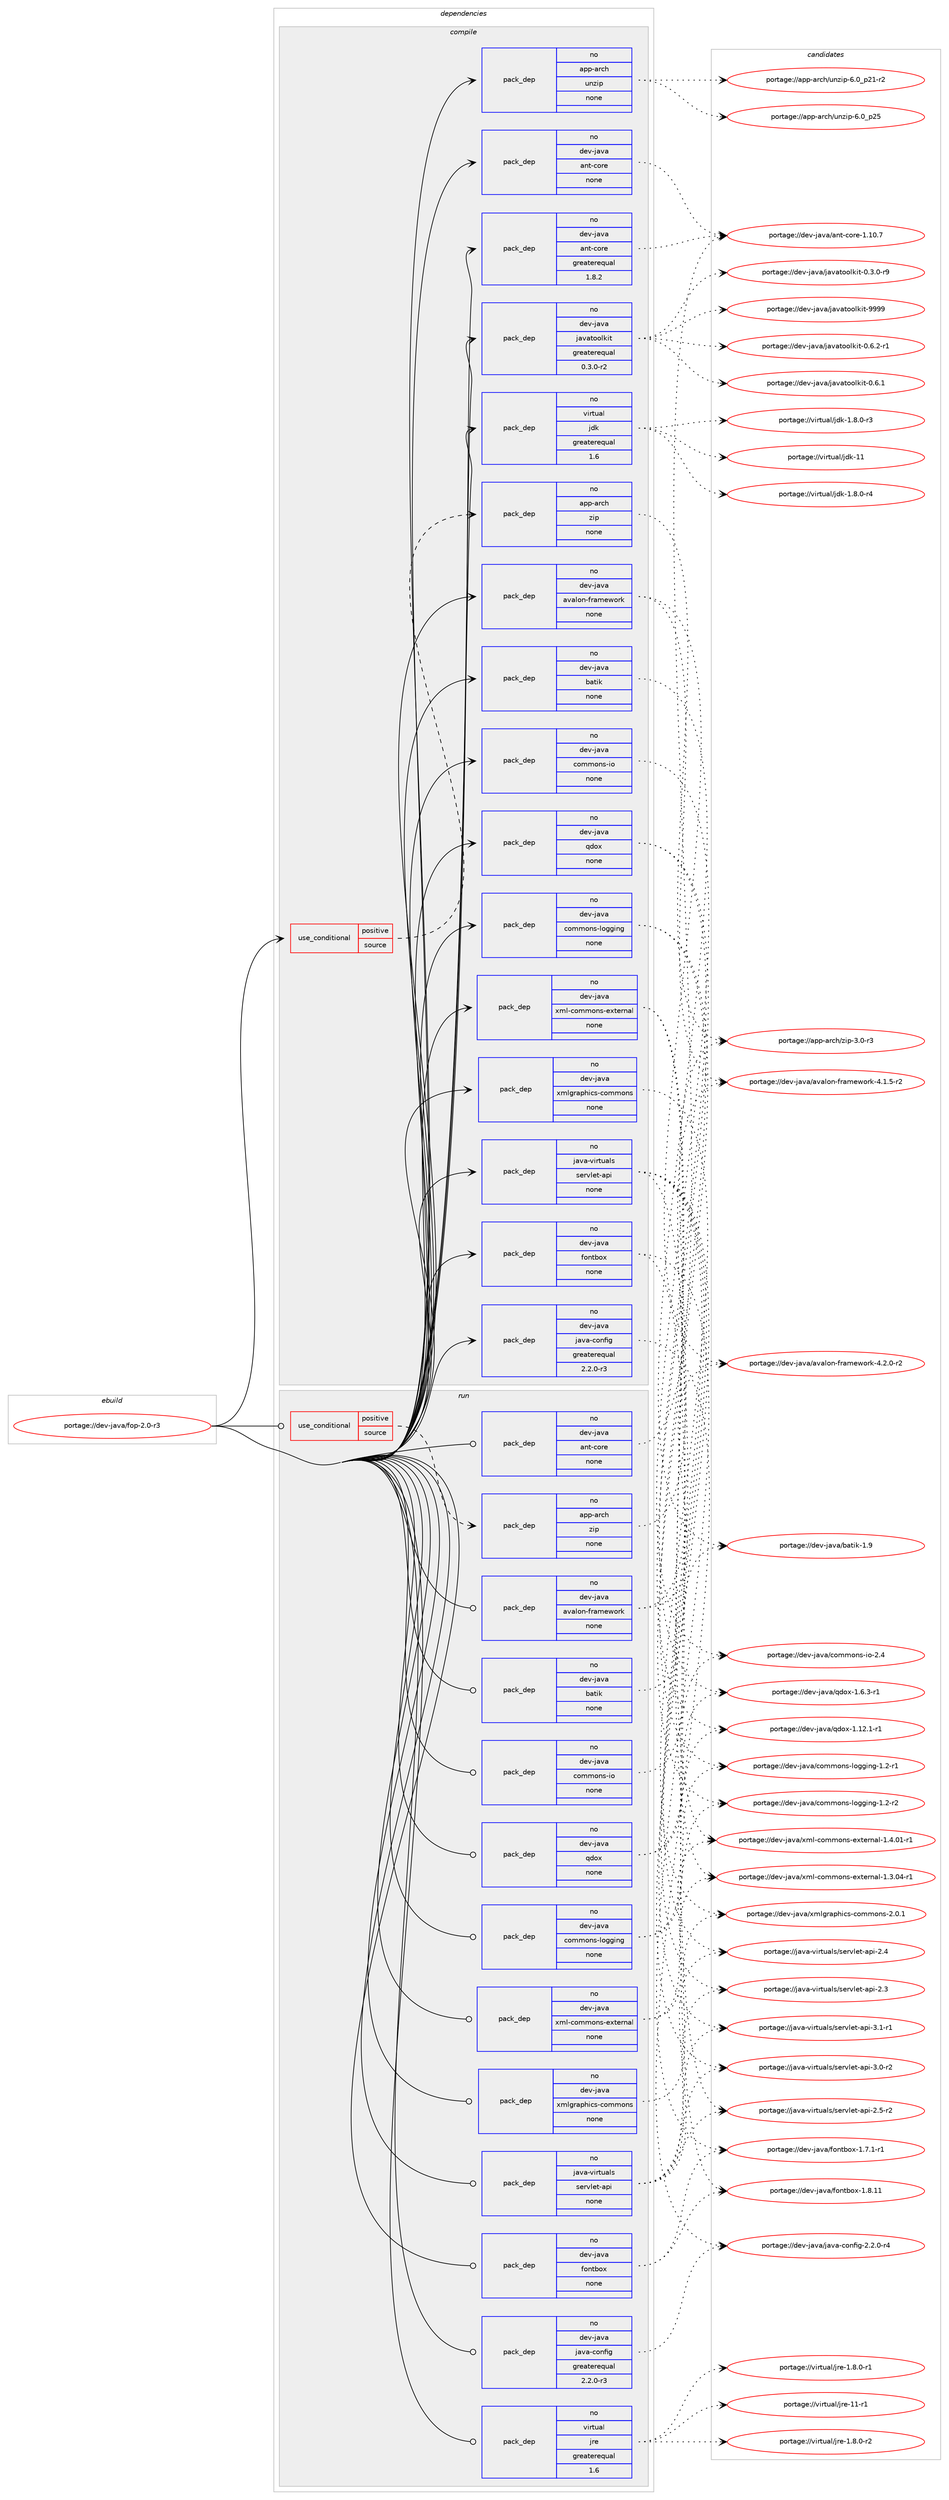 digraph prolog {

# *************
# Graph options
# *************

newrank=true;
concentrate=true;
compound=true;
graph [rankdir=LR,fontname=Helvetica,fontsize=10,ranksep=1.5];#, ranksep=2.5, nodesep=0.2];
edge  [arrowhead=vee];
node  [fontname=Helvetica,fontsize=10];

# **********
# The ebuild
# **********

subgraph cluster_leftcol {
color=gray;
label=<<i>ebuild</i>>;
id [label="portage://dev-java/fop-2.0-r3", color=red, width=4, href="../dev-java/fop-2.0-r3.svg"];
}

# ****************
# The dependencies
# ****************

subgraph cluster_midcol {
color=gray;
label=<<i>dependencies</i>>;
subgraph cluster_compile {
fillcolor="#eeeeee";
style=filled;
label=<<i>compile</i>>;
subgraph cond130240 {
dependency531893 [label=<<TABLE BORDER="0" CELLBORDER="1" CELLSPACING="0" CELLPADDING="4"><TR><TD ROWSPAN="3" CELLPADDING="10">use_conditional</TD></TR><TR><TD>positive</TD></TR><TR><TD>source</TD></TR></TABLE>>, shape=none, color=red];
subgraph pack396034 {
dependency531894 [label=<<TABLE BORDER="0" CELLBORDER="1" CELLSPACING="0" CELLPADDING="4" WIDTH="220"><TR><TD ROWSPAN="6" CELLPADDING="30">pack_dep</TD></TR><TR><TD WIDTH="110">no</TD></TR><TR><TD>app-arch</TD></TR><TR><TD>zip</TD></TR><TR><TD>none</TD></TR><TR><TD></TD></TR></TABLE>>, shape=none, color=blue];
}
dependency531893:e -> dependency531894:w [weight=20,style="dashed",arrowhead="vee"];
}
id:e -> dependency531893:w [weight=20,style="solid",arrowhead="vee"];
subgraph pack396035 {
dependency531895 [label=<<TABLE BORDER="0" CELLBORDER="1" CELLSPACING="0" CELLPADDING="4" WIDTH="220"><TR><TD ROWSPAN="6" CELLPADDING="30">pack_dep</TD></TR><TR><TD WIDTH="110">no</TD></TR><TR><TD>app-arch</TD></TR><TR><TD>unzip</TD></TR><TR><TD>none</TD></TR><TR><TD></TD></TR></TABLE>>, shape=none, color=blue];
}
id:e -> dependency531895:w [weight=20,style="solid",arrowhead="vee"];
subgraph pack396036 {
dependency531896 [label=<<TABLE BORDER="0" CELLBORDER="1" CELLSPACING="0" CELLPADDING="4" WIDTH="220"><TR><TD ROWSPAN="6" CELLPADDING="30">pack_dep</TD></TR><TR><TD WIDTH="110">no</TD></TR><TR><TD>dev-java</TD></TR><TR><TD>ant-core</TD></TR><TR><TD>greaterequal</TD></TR><TR><TD>1.8.2</TD></TR></TABLE>>, shape=none, color=blue];
}
id:e -> dependency531896:w [weight=20,style="solid",arrowhead="vee"];
subgraph pack396037 {
dependency531897 [label=<<TABLE BORDER="0" CELLBORDER="1" CELLSPACING="0" CELLPADDING="4" WIDTH="220"><TR><TD ROWSPAN="6" CELLPADDING="30">pack_dep</TD></TR><TR><TD WIDTH="110">no</TD></TR><TR><TD>dev-java</TD></TR><TR><TD>ant-core</TD></TR><TR><TD>none</TD></TR><TR><TD></TD></TR></TABLE>>, shape=none, color=blue];
}
id:e -> dependency531897:w [weight=20,style="solid",arrowhead="vee"];
subgraph pack396038 {
dependency531898 [label=<<TABLE BORDER="0" CELLBORDER="1" CELLSPACING="0" CELLPADDING="4" WIDTH="220"><TR><TD ROWSPAN="6" CELLPADDING="30">pack_dep</TD></TR><TR><TD WIDTH="110">no</TD></TR><TR><TD>dev-java</TD></TR><TR><TD>avalon-framework</TD></TR><TR><TD>none</TD></TR><TR><TD></TD></TR></TABLE>>, shape=none, color=blue];
}
id:e -> dependency531898:w [weight=20,style="solid",arrowhead="vee"];
subgraph pack396039 {
dependency531899 [label=<<TABLE BORDER="0" CELLBORDER="1" CELLSPACING="0" CELLPADDING="4" WIDTH="220"><TR><TD ROWSPAN="6" CELLPADDING="30">pack_dep</TD></TR><TR><TD WIDTH="110">no</TD></TR><TR><TD>dev-java</TD></TR><TR><TD>batik</TD></TR><TR><TD>none</TD></TR><TR><TD></TD></TR></TABLE>>, shape=none, color=blue];
}
id:e -> dependency531899:w [weight=20,style="solid",arrowhead="vee"];
subgraph pack396040 {
dependency531900 [label=<<TABLE BORDER="0" CELLBORDER="1" CELLSPACING="0" CELLPADDING="4" WIDTH="220"><TR><TD ROWSPAN="6" CELLPADDING="30">pack_dep</TD></TR><TR><TD WIDTH="110">no</TD></TR><TR><TD>dev-java</TD></TR><TR><TD>commons-io</TD></TR><TR><TD>none</TD></TR><TR><TD></TD></TR></TABLE>>, shape=none, color=blue];
}
id:e -> dependency531900:w [weight=20,style="solid",arrowhead="vee"];
subgraph pack396041 {
dependency531901 [label=<<TABLE BORDER="0" CELLBORDER="1" CELLSPACING="0" CELLPADDING="4" WIDTH="220"><TR><TD ROWSPAN="6" CELLPADDING="30">pack_dep</TD></TR><TR><TD WIDTH="110">no</TD></TR><TR><TD>dev-java</TD></TR><TR><TD>commons-logging</TD></TR><TR><TD>none</TD></TR><TR><TD></TD></TR></TABLE>>, shape=none, color=blue];
}
id:e -> dependency531901:w [weight=20,style="solid",arrowhead="vee"];
subgraph pack396042 {
dependency531902 [label=<<TABLE BORDER="0" CELLBORDER="1" CELLSPACING="0" CELLPADDING="4" WIDTH="220"><TR><TD ROWSPAN="6" CELLPADDING="30">pack_dep</TD></TR><TR><TD WIDTH="110">no</TD></TR><TR><TD>dev-java</TD></TR><TR><TD>fontbox</TD></TR><TR><TD>none</TD></TR><TR><TD></TD></TR></TABLE>>, shape=none, color=blue];
}
id:e -> dependency531902:w [weight=20,style="solid",arrowhead="vee"];
subgraph pack396043 {
dependency531903 [label=<<TABLE BORDER="0" CELLBORDER="1" CELLSPACING="0" CELLPADDING="4" WIDTH="220"><TR><TD ROWSPAN="6" CELLPADDING="30">pack_dep</TD></TR><TR><TD WIDTH="110">no</TD></TR><TR><TD>dev-java</TD></TR><TR><TD>java-config</TD></TR><TR><TD>greaterequal</TD></TR><TR><TD>2.2.0-r3</TD></TR></TABLE>>, shape=none, color=blue];
}
id:e -> dependency531903:w [weight=20,style="solid",arrowhead="vee"];
subgraph pack396044 {
dependency531904 [label=<<TABLE BORDER="0" CELLBORDER="1" CELLSPACING="0" CELLPADDING="4" WIDTH="220"><TR><TD ROWSPAN="6" CELLPADDING="30">pack_dep</TD></TR><TR><TD WIDTH="110">no</TD></TR><TR><TD>dev-java</TD></TR><TR><TD>javatoolkit</TD></TR><TR><TD>greaterequal</TD></TR><TR><TD>0.3.0-r2</TD></TR></TABLE>>, shape=none, color=blue];
}
id:e -> dependency531904:w [weight=20,style="solid",arrowhead="vee"];
subgraph pack396045 {
dependency531905 [label=<<TABLE BORDER="0" CELLBORDER="1" CELLSPACING="0" CELLPADDING="4" WIDTH="220"><TR><TD ROWSPAN="6" CELLPADDING="30">pack_dep</TD></TR><TR><TD WIDTH="110">no</TD></TR><TR><TD>dev-java</TD></TR><TR><TD>qdox</TD></TR><TR><TD>none</TD></TR><TR><TD></TD></TR></TABLE>>, shape=none, color=blue];
}
id:e -> dependency531905:w [weight=20,style="solid",arrowhead="vee"];
subgraph pack396046 {
dependency531906 [label=<<TABLE BORDER="0" CELLBORDER="1" CELLSPACING="0" CELLPADDING="4" WIDTH="220"><TR><TD ROWSPAN="6" CELLPADDING="30">pack_dep</TD></TR><TR><TD WIDTH="110">no</TD></TR><TR><TD>dev-java</TD></TR><TR><TD>xml-commons-external</TD></TR><TR><TD>none</TD></TR><TR><TD></TD></TR></TABLE>>, shape=none, color=blue];
}
id:e -> dependency531906:w [weight=20,style="solid",arrowhead="vee"];
subgraph pack396047 {
dependency531907 [label=<<TABLE BORDER="0" CELLBORDER="1" CELLSPACING="0" CELLPADDING="4" WIDTH="220"><TR><TD ROWSPAN="6" CELLPADDING="30">pack_dep</TD></TR><TR><TD WIDTH="110">no</TD></TR><TR><TD>dev-java</TD></TR><TR><TD>xmlgraphics-commons</TD></TR><TR><TD>none</TD></TR><TR><TD></TD></TR></TABLE>>, shape=none, color=blue];
}
id:e -> dependency531907:w [weight=20,style="solid",arrowhead="vee"];
subgraph pack396048 {
dependency531908 [label=<<TABLE BORDER="0" CELLBORDER="1" CELLSPACING="0" CELLPADDING="4" WIDTH="220"><TR><TD ROWSPAN="6" CELLPADDING="30">pack_dep</TD></TR><TR><TD WIDTH="110">no</TD></TR><TR><TD>java-virtuals</TD></TR><TR><TD>servlet-api</TD></TR><TR><TD>none</TD></TR><TR><TD></TD></TR></TABLE>>, shape=none, color=blue];
}
id:e -> dependency531908:w [weight=20,style="solid",arrowhead="vee"];
subgraph pack396049 {
dependency531909 [label=<<TABLE BORDER="0" CELLBORDER="1" CELLSPACING="0" CELLPADDING="4" WIDTH="220"><TR><TD ROWSPAN="6" CELLPADDING="30">pack_dep</TD></TR><TR><TD WIDTH="110">no</TD></TR><TR><TD>virtual</TD></TR><TR><TD>jdk</TD></TR><TR><TD>greaterequal</TD></TR><TR><TD>1.6</TD></TR></TABLE>>, shape=none, color=blue];
}
id:e -> dependency531909:w [weight=20,style="solid",arrowhead="vee"];
}
subgraph cluster_compileandrun {
fillcolor="#eeeeee";
style=filled;
label=<<i>compile and run</i>>;
}
subgraph cluster_run {
fillcolor="#eeeeee";
style=filled;
label=<<i>run</i>>;
subgraph cond130241 {
dependency531910 [label=<<TABLE BORDER="0" CELLBORDER="1" CELLSPACING="0" CELLPADDING="4"><TR><TD ROWSPAN="3" CELLPADDING="10">use_conditional</TD></TR><TR><TD>positive</TD></TR><TR><TD>source</TD></TR></TABLE>>, shape=none, color=red];
subgraph pack396050 {
dependency531911 [label=<<TABLE BORDER="0" CELLBORDER="1" CELLSPACING="0" CELLPADDING="4" WIDTH="220"><TR><TD ROWSPAN="6" CELLPADDING="30">pack_dep</TD></TR><TR><TD WIDTH="110">no</TD></TR><TR><TD>app-arch</TD></TR><TR><TD>zip</TD></TR><TR><TD>none</TD></TR><TR><TD></TD></TR></TABLE>>, shape=none, color=blue];
}
dependency531910:e -> dependency531911:w [weight=20,style="dashed",arrowhead="vee"];
}
id:e -> dependency531910:w [weight=20,style="solid",arrowhead="odot"];
subgraph pack396051 {
dependency531912 [label=<<TABLE BORDER="0" CELLBORDER="1" CELLSPACING="0" CELLPADDING="4" WIDTH="220"><TR><TD ROWSPAN="6" CELLPADDING="30">pack_dep</TD></TR><TR><TD WIDTH="110">no</TD></TR><TR><TD>dev-java</TD></TR><TR><TD>ant-core</TD></TR><TR><TD>none</TD></TR><TR><TD></TD></TR></TABLE>>, shape=none, color=blue];
}
id:e -> dependency531912:w [weight=20,style="solid",arrowhead="odot"];
subgraph pack396052 {
dependency531913 [label=<<TABLE BORDER="0" CELLBORDER="1" CELLSPACING="0" CELLPADDING="4" WIDTH="220"><TR><TD ROWSPAN="6" CELLPADDING="30">pack_dep</TD></TR><TR><TD WIDTH="110">no</TD></TR><TR><TD>dev-java</TD></TR><TR><TD>avalon-framework</TD></TR><TR><TD>none</TD></TR><TR><TD></TD></TR></TABLE>>, shape=none, color=blue];
}
id:e -> dependency531913:w [weight=20,style="solid",arrowhead="odot"];
subgraph pack396053 {
dependency531914 [label=<<TABLE BORDER="0" CELLBORDER="1" CELLSPACING="0" CELLPADDING="4" WIDTH="220"><TR><TD ROWSPAN="6" CELLPADDING="30">pack_dep</TD></TR><TR><TD WIDTH="110">no</TD></TR><TR><TD>dev-java</TD></TR><TR><TD>batik</TD></TR><TR><TD>none</TD></TR><TR><TD></TD></TR></TABLE>>, shape=none, color=blue];
}
id:e -> dependency531914:w [weight=20,style="solid",arrowhead="odot"];
subgraph pack396054 {
dependency531915 [label=<<TABLE BORDER="0" CELLBORDER="1" CELLSPACING="0" CELLPADDING="4" WIDTH="220"><TR><TD ROWSPAN="6" CELLPADDING="30">pack_dep</TD></TR><TR><TD WIDTH="110">no</TD></TR><TR><TD>dev-java</TD></TR><TR><TD>commons-io</TD></TR><TR><TD>none</TD></TR><TR><TD></TD></TR></TABLE>>, shape=none, color=blue];
}
id:e -> dependency531915:w [weight=20,style="solid",arrowhead="odot"];
subgraph pack396055 {
dependency531916 [label=<<TABLE BORDER="0" CELLBORDER="1" CELLSPACING="0" CELLPADDING="4" WIDTH="220"><TR><TD ROWSPAN="6" CELLPADDING="30">pack_dep</TD></TR><TR><TD WIDTH="110">no</TD></TR><TR><TD>dev-java</TD></TR><TR><TD>commons-logging</TD></TR><TR><TD>none</TD></TR><TR><TD></TD></TR></TABLE>>, shape=none, color=blue];
}
id:e -> dependency531916:w [weight=20,style="solid",arrowhead="odot"];
subgraph pack396056 {
dependency531917 [label=<<TABLE BORDER="0" CELLBORDER="1" CELLSPACING="0" CELLPADDING="4" WIDTH="220"><TR><TD ROWSPAN="6" CELLPADDING="30">pack_dep</TD></TR><TR><TD WIDTH="110">no</TD></TR><TR><TD>dev-java</TD></TR><TR><TD>fontbox</TD></TR><TR><TD>none</TD></TR><TR><TD></TD></TR></TABLE>>, shape=none, color=blue];
}
id:e -> dependency531917:w [weight=20,style="solid",arrowhead="odot"];
subgraph pack396057 {
dependency531918 [label=<<TABLE BORDER="0" CELLBORDER="1" CELLSPACING="0" CELLPADDING="4" WIDTH="220"><TR><TD ROWSPAN="6" CELLPADDING="30">pack_dep</TD></TR><TR><TD WIDTH="110">no</TD></TR><TR><TD>dev-java</TD></TR><TR><TD>java-config</TD></TR><TR><TD>greaterequal</TD></TR><TR><TD>2.2.0-r3</TD></TR></TABLE>>, shape=none, color=blue];
}
id:e -> dependency531918:w [weight=20,style="solid",arrowhead="odot"];
subgraph pack396058 {
dependency531919 [label=<<TABLE BORDER="0" CELLBORDER="1" CELLSPACING="0" CELLPADDING="4" WIDTH="220"><TR><TD ROWSPAN="6" CELLPADDING="30">pack_dep</TD></TR><TR><TD WIDTH="110">no</TD></TR><TR><TD>dev-java</TD></TR><TR><TD>qdox</TD></TR><TR><TD>none</TD></TR><TR><TD></TD></TR></TABLE>>, shape=none, color=blue];
}
id:e -> dependency531919:w [weight=20,style="solid",arrowhead="odot"];
subgraph pack396059 {
dependency531920 [label=<<TABLE BORDER="0" CELLBORDER="1" CELLSPACING="0" CELLPADDING="4" WIDTH="220"><TR><TD ROWSPAN="6" CELLPADDING="30">pack_dep</TD></TR><TR><TD WIDTH="110">no</TD></TR><TR><TD>dev-java</TD></TR><TR><TD>xml-commons-external</TD></TR><TR><TD>none</TD></TR><TR><TD></TD></TR></TABLE>>, shape=none, color=blue];
}
id:e -> dependency531920:w [weight=20,style="solid",arrowhead="odot"];
subgraph pack396060 {
dependency531921 [label=<<TABLE BORDER="0" CELLBORDER="1" CELLSPACING="0" CELLPADDING="4" WIDTH="220"><TR><TD ROWSPAN="6" CELLPADDING="30">pack_dep</TD></TR><TR><TD WIDTH="110">no</TD></TR><TR><TD>dev-java</TD></TR><TR><TD>xmlgraphics-commons</TD></TR><TR><TD>none</TD></TR><TR><TD></TD></TR></TABLE>>, shape=none, color=blue];
}
id:e -> dependency531921:w [weight=20,style="solid",arrowhead="odot"];
subgraph pack396061 {
dependency531922 [label=<<TABLE BORDER="0" CELLBORDER="1" CELLSPACING="0" CELLPADDING="4" WIDTH="220"><TR><TD ROWSPAN="6" CELLPADDING="30">pack_dep</TD></TR><TR><TD WIDTH="110">no</TD></TR><TR><TD>java-virtuals</TD></TR><TR><TD>servlet-api</TD></TR><TR><TD>none</TD></TR><TR><TD></TD></TR></TABLE>>, shape=none, color=blue];
}
id:e -> dependency531922:w [weight=20,style="solid",arrowhead="odot"];
subgraph pack396062 {
dependency531923 [label=<<TABLE BORDER="0" CELLBORDER="1" CELLSPACING="0" CELLPADDING="4" WIDTH="220"><TR><TD ROWSPAN="6" CELLPADDING="30">pack_dep</TD></TR><TR><TD WIDTH="110">no</TD></TR><TR><TD>virtual</TD></TR><TR><TD>jre</TD></TR><TR><TD>greaterequal</TD></TR><TR><TD>1.6</TD></TR></TABLE>>, shape=none, color=blue];
}
id:e -> dependency531923:w [weight=20,style="solid",arrowhead="odot"];
}
}

# **************
# The candidates
# **************

subgraph cluster_choices {
rank=same;
color=gray;
label=<<i>candidates</i>>;

subgraph choice396034 {
color=black;
nodesep=1;
choice9711211245971149910447122105112455146484511451 [label="portage://app-arch/zip-3.0-r3", color=red, width=4,href="../app-arch/zip-3.0-r3.svg"];
dependency531894:e -> choice9711211245971149910447122105112455146484511451:w [style=dotted,weight="100"];
}
subgraph choice396035 {
color=black;
nodesep=1;
choice971121124597114991044711711012210511245544648951125053 [label="portage://app-arch/unzip-6.0_p25", color=red, width=4,href="../app-arch/unzip-6.0_p25.svg"];
choice9711211245971149910447117110122105112455446489511250494511450 [label="portage://app-arch/unzip-6.0_p21-r2", color=red, width=4,href="../app-arch/unzip-6.0_p21-r2.svg"];
dependency531895:e -> choice971121124597114991044711711012210511245544648951125053:w [style=dotted,weight="100"];
dependency531895:e -> choice9711211245971149910447117110122105112455446489511250494511450:w [style=dotted,weight="100"];
}
subgraph choice396036 {
color=black;
nodesep=1;
choice1001011184510697118974797110116459911111410145494649484655 [label="portage://dev-java/ant-core-1.10.7", color=red, width=4,href="../dev-java/ant-core-1.10.7.svg"];
dependency531896:e -> choice1001011184510697118974797110116459911111410145494649484655:w [style=dotted,weight="100"];
}
subgraph choice396037 {
color=black;
nodesep=1;
choice1001011184510697118974797110116459911111410145494649484655 [label="portage://dev-java/ant-core-1.10.7", color=red, width=4,href="../dev-java/ant-core-1.10.7.svg"];
dependency531897:e -> choice1001011184510697118974797110116459911111410145494649484655:w [style=dotted,weight="100"];
}
subgraph choice396038 {
color=black;
nodesep=1;
choice10010111845106971189747971189710811111045102114971091011191111141074552465046484511450 [label="portage://dev-java/avalon-framework-4.2.0-r2", color=red, width=4,href="../dev-java/avalon-framework-4.2.0-r2.svg"];
choice10010111845106971189747971189710811111045102114971091011191111141074552464946534511450 [label="portage://dev-java/avalon-framework-4.1.5-r2", color=red, width=4,href="../dev-java/avalon-framework-4.1.5-r2.svg"];
dependency531898:e -> choice10010111845106971189747971189710811111045102114971091011191111141074552465046484511450:w [style=dotted,weight="100"];
dependency531898:e -> choice10010111845106971189747971189710811111045102114971091011191111141074552464946534511450:w [style=dotted,weight="100"];
}
subgraph choice396039 {
color=black;
nodesep=1;
choice10010111845106971189747989711610510745494657 [label="portage://dev-java/batik-1.9", color=red, width=4,href="../dev-java/batik-1.9.svg"];
dependency531899:e -> choice10010111845106971189747989711610510745494657:w [style=dotted,weight="100"];
}
subgraph choice396040 {
color=black;
nodesep=1;
choice10010111845106971189747991111091091111101154510511145504652 [label="portage://dev-java/commons-io-2.4", color=red, width=4,href="../dev-java/commons-io-2.4.svg"];
dependency531900:e -> choice10010111845106971189747991111091091111101154510511145504652:w [style=dotted,weight="100"];
}
subgraph choice396041 {
color=black;
nodesep=1;
choice100101118451069711897479911110910911111011545108111103103105110103454946504511450 [label="portage://dev-java/commons-logging-1.2-r2", color=red, width=4,href="../dev-java/commons-logging-1.2-r2.svg"];
choice100101118451069711897479911110910911111011545108111103103105110103454946504511449 [label="portage://dev-java/commons-logging-1.2-r1", color=red, width=4,href="../dev-java/commons-logging-1.2-r1.svg"];
dependency531901:e -> choice100101118451069711897479911110910911111011545108111103103105110103454946504511450:w [style=dotted,weight="100"];
dependency531901:e -> choice100101118451069711897479911110910911111011545108111103103105110103454946504511449:w [style=dotted,weight="100"];
}
subgraph choice396042 {
color=black;
nodesep=1;
choice100101118451069711897471021111101169811112045494656464949 [label="portage://dev-java/fontbox-1.8.11", color=red, width=4,href="../dev-java/fontbox-1.8.11.svg"];
choice10010111845106971189747102111110116981111204549465546494511449 [label="portage://dev-java/fontbox-1.7.1-r1", color=red, width=4,href="../dev-java/fontbox-1.7.1-r1.svg"];
dependency531902:e -> choice100101118451069711897471021111101169811112045494656464949:w [style=dotted,weight="100"];
dependency531902:e -> choice10010111845106971189747102111110116981111204549465546494511449:w [style=dotted,weight="100"];
}
subgraph choice396043 {
color=black;
nodesep=1;
choice10010111845106971189747106971189745991111101021051034550465046484511452 [label="portage://dev-java/java-config-2.2.0-r4", color=red, width=4,href="../dev-java/java-config-2.2.0-r4.svg"];
dependency531903:e -> choice10010111845106971189747106971189745991111101021051034550465046484511452:w [style=dotted,weight="100"];
}
subgraph choice396044 {
color=black;
nodesep=1;
choice1001011184510697118974710697118971161111111081071051164557575757 [label="portage://dev-java/javatoolkit-9999", color=red, width=4,href="../dev-java/javatoolkit-9999.svg"];
choice1001011184510697118974710697118971161111111081071051164548465446504511449 [label="portage://dev-java/javatoolkit-0.6.2-r1", color=red, width=4,href="../dev-java/javatoolkit-0.6.2-r1.svg"];
choice100101118451069711897471069711897116111111108107105116454846544649 [label="portage://dev-java/javatoolkit-0.6.1", color=red, width=4,href="../dev-java/javatoolkit-0.6.1.svg"];
choice1001011184510697118974710697118971161111111081071051164548465146484511457 [label="portage://dev-java/javatoolkit-0.3.0-r9", color=red, width=4,href="../dev-java/javatoolkit-0.3.0-r9.svg"];
dependency531904:e -> choice1001011184510697118974710697118971161111111081071051164557575757:w [style=dotted,weight="100"];
dependency531904:e -> choice1001011184510697118974710697118971161111111081071051164548465446504511449:w [style=dotted,weight="100"];
dependency531904:e -> choice100101118451069711897471069711897116111111108107105116454846544649:w [style=dotted,weight="100"];
dependency531904:e -> choice1001011184510697118974710697118971161111111081071051164548465146484511457:w [style=dotted,weight="100"];
}
subgraph choice396045 {
color=black;
nodesep=1;
choice100101118451069711897471131001111204549465446514511449 [label="portage://dev-java/qdox-1.6.3-r1", color=red, width=4,href="../dev-java/qdox-1.6.3-r1.svg"];
choice10010111845106971189747113100111120454946495046494511449 [label="portage://dev-java/qdox-1.12.1-r1", color=red, width=4,href="../dev-java/qdox-1.12.1-r1.svg"];
dependency531905:e -> choice100101118451069711897471131001111204549465446514511449:w [style=dotted,weight="100"];
dependency531905:e -> choice10010111845106971189747113100111120454946495046494511449:w [style=dotted,weight="100"];
}
subgraph choice396046 {
color=black;
nodesep=1;
choice1001011184510697118974712010910845991111091091111101154510112011610111411097108454946524648494511449 [label="portage://dev-java/xml-commons-external-1.4.01-r1", color=red, width=4,href="../dev-java/xml-commons-external-1.4.01-r1.svg"];
choice1001011184510697118974712010910845991111091091111101154510112011610111411097108454946514648524511449 [label="portage://dev-java/xml-commons-external-1.3.04-r1", color=red, width=4,href="../dev-java/xml-commons-external-1.3.04-r1.svg"];
dependency531906:e -> choice1001011184510697118974712010910845991111091091111101154510112011610111411097108454946524648494511449:w [style=dotted,weight="100"];
dependency531906:e -> choice1001011184510697118974712010910845991111091091111101154510112011610111411097108454946514648524511449:w [style=dotted,weight="100"];
}
subgraph choice396047 {
color=black;
nodesep=1;
choice1001011184510697118974712010910810311497112104105991154599111109109111110115455046484649 [label="portage://dev-java/xmlgraphics-commons-2.0.1", color=red, width=4,href="../dev-java/xmlgraphics-commons-2.0.1.svg"];
dependency531907:e -> choice1001011184510697118974712010910810311497112104105991154599111109109111110115455046484649:w [style=dotted,weight="100"];
}
subgraph choice396048 {
color=black;
nodesep=1;
choice10697118974511810511411611797108115471151011141181081011164597112105455146494511449 [label="portage://java-virtuals/servlet-api-3.1-r1", color=red, width=4,href="../java-virtuals/servlet-api-3.1-r1.svg"];
choice10697118974511810511411611797108115471151011141181081011164597112105455146484511450 [label="portage://java-virtuals/servlet-api-3.0-r2", color=red, width=4,href="../java-virtuals/servlet-api-3.0-r2.svg"];
choice10697118974511810511411611797108115471151011141181081011164597112105455046534511450 [label="portage://java-virtuals/servlet-api-2.5-r2", color=red, width=4,href="../java-virtuals/servlet-api-2.5-r2.svg"];
choice1069711897451181051141161179710811547115101114118108101116459711210545504652 [label="portage://java-virtuals/servlet-api-2.4", color=red, width=4,href="../java-virtuals/servlet-api-2.4.svg"];
choice1069711897451181051141161179710811547115101114118108101116459711210545504651 [label="portage://java-virtuals/servlet-api-2.3", color=red, width=4,href="../java-virtuals/servlet-api-2.3.svg"];
dependency531908:e -> choice10697118974511810511411611797108115471151011141181081011164597112105455146494511449:w [style=dotted,weight="100"];
dependency531908:e -> choice10697118974511810511411611797108115471151011141181081011164597112105455146484511450:w [style=dotted,weight="100"];
dependency531908:e -> choice10697118974511810511411611797108115471151011141181081011164597112105455046534511450:w [style=dotted,weight="100"];
dependency531908:e -> choice1069711897451181051141161179710811547115101114118108101116459711210545504652:w [style=dotted,weight="100"];
dependency531908:e -> choice1069711897451181051141161179710811547115101114118108101116459711210545504651:w [style=dotted,weight="100"];
}
subgraph choice396049 {
color=black;
nodesep=1;
choice1181051141161179710847106100107454949 [label="portage://virtual/jdk-11", color=red, width=4,href="../virtual/jdk-11.svg"];
choice11810511411611797108471061001074549465646484511452 [label="portage://virtual/jdk-1.8.0-r4", color=red, width=4,href="../virtual/jdk-1.8.0-r4.svg"];
choice11810511411611797108471061001074549465646484511451 [label="portage://virtual/jdk-1.8.0-r3", color=red, width=4,href="../virtual/jdk-1.8.0-r3.svg"];
dependency531909:e -> choice1181051141161179710847106100107454949:w [style=dotted,weight="100"];
dependency531909:e -> choice11810511411611797108471061001074549465646484511452:w [style=dotted,weight="100"];
dependency531909:e -> choice11810511411611797108471061001074549465646484511451:w [style=dotted,weight="100"];
}
subgraph choice396050 {
color=black;
nodesep=1;
choice9711211245971149910447122105112455146484511451 [label="portage://app-arch/zip-3.0-r3", color=red, width=4,href="../app-arch/zip-3.0-r3.svg"];
dependency531911:e -> choice9711211245971149910447122105112455146484511451:w [style=dotted,weight="100"];
}
subgraph choice396051 {
color=black;
nodesep=1;
choice1001011184510697118974797110116459911111410145494649484655 [label="portage://dev-java/ant-core-1.10.7", color=red, width=4,href="../dev-java/ant-core-1.10.7.svg"];
dependency531912:e -> choice1001011184510697118974797110116459911111410145494649484655:w [style=dotted,weight="100"];
}
subgraph choice396052 {
color=black;
nodesep=1;
choice10010111845106971189747971189710811111045102114971091011191111141074552465046484511450 [label="portage://dev-java/avalon-framework-4.2.0-r2", color=red, width=4,href="../dev-java/avalon-framework-4.2.0-r2.svg"];
choice10010111845106971189747971189710811111045102114971091011191111141074552464946534511450 [label="portage://dev-java/avalon-framework-4.1.5-r2", color=red, width=4,href="../dev-java/avalon-framework-4.1.5-r2.svg"];
dependency531913:e -> choice10010111845106971189747971189710811111045102114971091011191111141074552465046484511450:w [style=dotted,weight="100"];
dependency531913:e -> choice10010111845106971189747971189710811111045102114971091011191111141074552464946534511450:w [style=dotted,weight="100"];
}
subgraph choice396053 {
color=black;
nodesep=1;
choice10010111845106971189747989711610510745494657 [label="portage://dev-java/batik-1.9", color=red, width=4,href="../dev-java/batik-1.9.svg"];
dependency531914:e -> choice10010111845106971189747989711610510745494657:w [style=dotted,weight="100"];
}
subgraph choice396054 {
color=black;
nodesep=1;
choice10010111845106971189747991111091091111101154510511145504652 [label="portage://dev-java/commons-io-2.4", color=red, width=4,href="../dev-java/commons-io-2.4.svg"];
dependency531915:e -> choice10010111845106971189747991111091091111101154510511145504652:w [style=dotted,weight="100"];
}
subgraph choice396055 {
color=black;
nodesep=1;
choice100101118451069711897479911110910911111011545108111103103105110103454946504511450 [label="portage://dev-java/commons-logging-1.2-r2", color=red, width=4,href="../dev-java/commons-logging-1.2-r2.svg"];
choice100101118451069711897479911110910911111011545108111103103105110103454946504511449 [label="portage://dev-java/commons-logging-1.2-r1", color=red, width=4,href="../dev-java/commons-logging-1.2-r1.svg"];
dependency531916:e -> choice100101118451069711897479911110910911111011545108111103103105110103454946504511450:w [style=dotted,weight="100"];
dependency531916:e -> choice100101118451069711897479911110910911111011545108111103103105110103454946504511449:w [style=dotted,weight="100"];
}
subgraph choice396056 {
color=black;
nodesep=1;
choice100101118451069711897471021111101169811112045494656464949 [label="portage://dev-java/fontbox-1.8.11", color=red, width=4,href="../dev-java/fontbox-1.8.11.svg"];
choice10010111845106971189747102111110116981111204549465546494511449 [label="portage://dev-java/fontbox-1.7.1-r1", color=red, width=4,href="../dev-java/fontbox-1.7.1-r1.svg"];
dependency531917:e -> choice100101118451069711897471021111101169811112045494656464949:w [style=dotted,weight="100"];
dependency531917:e -> choice10010111845106971189747102111110116981111204549465546494511449:w [style=dotted,weight="100"];
}
subgraph choice396057 {
color=black;
nodesep=1;
choice10010111845106971189747106971189745991111101021051034550465046484511452 [label="portage://dev-java/java-config-2.2.0-r4", color=red, width=4,href="../dev-java/java-config-2.2.0-r4.svg"];
dependency531918:e -> choice10010111845106971189747106971189745991111101021051034550465046484511452:w [style=dotted,weight="100"];
}
subgraph choice396058 {
color=black;
nodesep=1;
choice100101118451069711897471131001111204549465446514511449 [label="portage://dev-java/qdox-1.6.3-r1", color=red, width=4,href="../dev-java/qdox-1.6.3-r1.svg"];
choice10010111845106971189747113100111120454946495046494511449 [label="portage://dev-java/qdox-1.12.1-r1", color=red, width=4,href="../dev-java/qdox-1.12.1-r1.svg"];
dependency531919:e -> choice100101118451069711897471131001111204549465446514511449:w [style=dotted,weight="100"];
dependency531919:e -> choice10010111845106971189747113100111120454946495046494511449:w [style=dotted,weight="100"];
}
subgraph choice396059 {
color=black;
nodesep=1;
choice1001011184510697118974712010910845991111091091111101154510112011610111411097108454946524648494511449 [label="portage://dev-java/xml-commons-external-1.4.01-r1", color=red, width=4,href="../dev-java/xml-commons-external-1.4.01-r1.svg"];
choice1001011184510697118974712010910845991111091091111101154510112011610111411097108454946514648524511449 [label="portage://dev-java/xml-commons-external-1.3.04-r1", color=red, width=4,href="../dev-java/xml-commons-external-1.3.04-r1.svg"];
dependency531920:e -> choice1001011184510697118974712010910845991111091091111101154510112011610111411097108454946524648494511449:w [style=dotted,weight="100"];
dependency531920:e -> choice1001011184510697118974712010910845991111091091111101154510112011610111411097108454946514648524511449:w [style=dotted,weight="100"];
}
subgraph choice396060 {
color=black;
nodesep=1;
choice1001011184510697118974712010910810311497112104105991154599111109109111110115455046484649 [label="portage://dev-java/xmlgraphics-commons-2.0.1", color=red, width=4,href="../dev-java/xmlgraphics-commons-2.0.1.svg"];
dependency531921:e -> choice1001011184510697118974712010910810311497112104105991154599111109109111110115455046484649:w [style=dotted,weight="100"];
}
subgraph choice396061 {
color=black;
nodesep=1;
choice10697118974511810511411611797108115471151011141181081011164597112105455146494511449 [label="portage://java-virtuals/servlet-api-3.1-r1", color=red, width=4,href="../java-virtuals/servlet-api-3.1-r1.svg"];
choice10697118974511810511411611797108115471151011141181081011164597112105455146484511450 [label="portage://java-virtuals/servlet-api-3.0-r2", color=red, width=4,href="../java-virtuals/servlet-api-3.0-r2.svg"];
choice10697118974511810511411611797108115471151011141181081011164597112105455046534511450 [label="portage://java-virtuals/servlet-api-2.5-r2", color=red, width=4,href="../java-virtuals/servlet-api-2.5-r2.svg"];
choice1069711897451181051141161179710811547115101114118108101116459711210545504652 [label="portage://java-virtuals/servlet-api-2.4", color=red, width=4,href="../java-virtuals/servlet-api-2.4.svg"];
choice1069711897451181051141161179710811547115101114118108101116459711210545504651 [label="portage://java-virtuals/servlet-api-2.3", color=red, width=4,href="../java-virtuals/servlet-api-2.3.svg"];
dependency531922:e -> choice10697118974511810511411611797108115471151011141181081011164597112105455146494511449:w [style=dotted,weight="100"];
dependency531922:e -> choice10697118974511810511411611797108115471151011141181081011164597112105455146484511450:w [style=dotted,weight="100"];
dependency531922:e -> choice10697118974511810511411611797108115471151011141181081011164597112105455046534511450:w [style=dotted,weight="100"];
dependency531922:e -> choice1069711897451181051141161179710811547115101114118108101116459711210545504652:w [style=dotted,weight="100"];
dependency531922:e -> choice1069711897451181051141161179710811547115101114118108101116459711210545504651:w [style=dotted,weight="100"];
}
subgraph choice396062 {
color=black;
nodesep=1;
choice11810511411611797108471061141014549494511449 [label="portage://virtual/jre-11-r1", color=red, width=4,href="../virtual/jre-11-r1.svg"];
choice11810511411611797108471061141014549465646484511450 [label="portage://virtual/jre-1.8.0-r2", color=red, width=4,href="../virtual/jre-1.8.0-r2.svg"];
choice11810511411611797108471061141014549465646484511449 [label="portage://virtual/jre-1.8.0-r1", color=red, width=4,href="../virtual/jre-1.8.0-r1.svg"];
dependency531923:e -> choice11810511411611797108471061141014549494511449:w [style=dotted,weight="100"];
dependency531923:e -> choice11810511411611797108471061141014549465646484511450:w [style=dotted,weight="100"];
dependency531923:e -> choice11810511411611797108471061141014549465646484511449:w [style=dotted,weight="100"];
}
}

}
